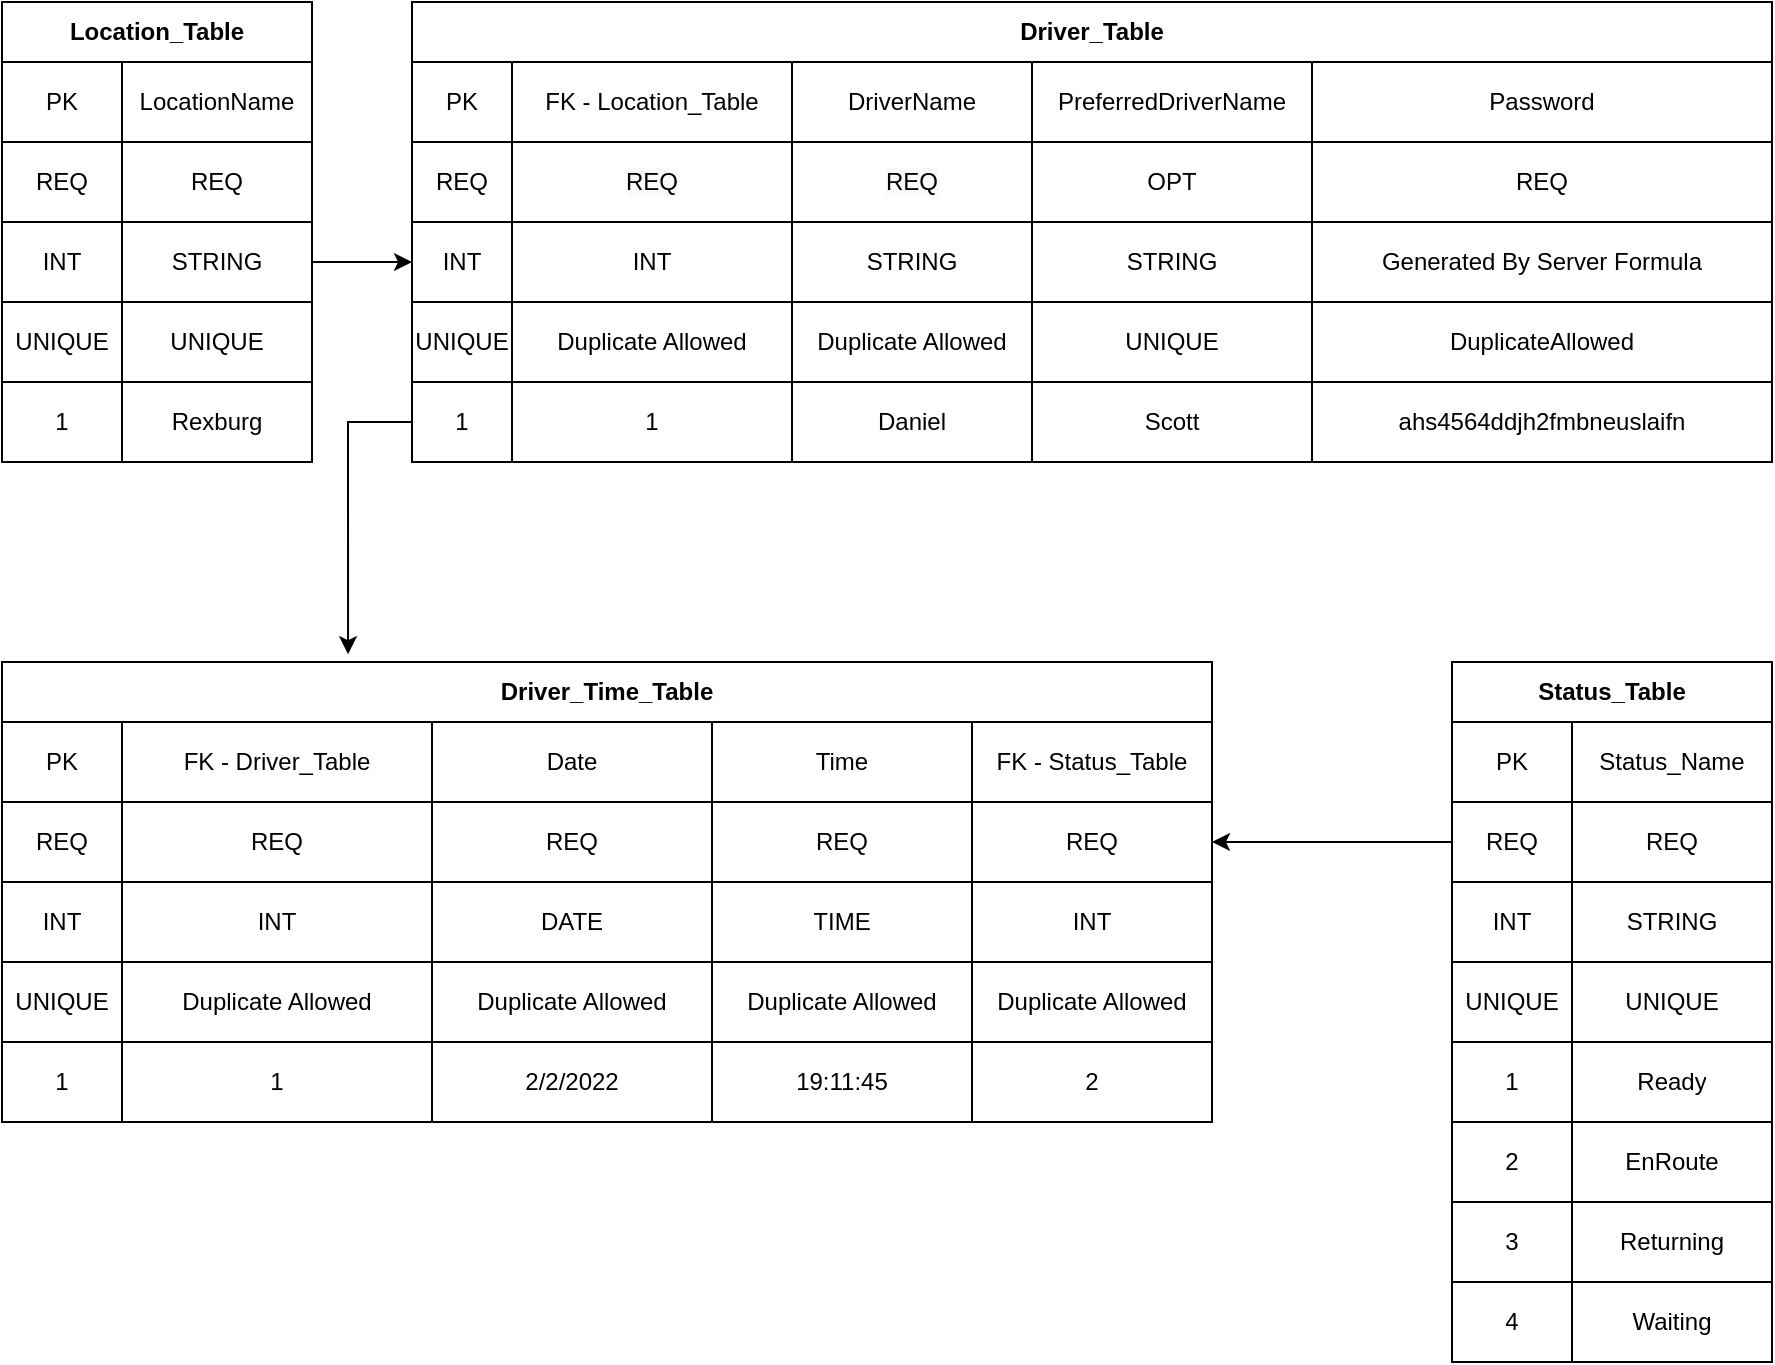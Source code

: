<mxfile version="14.1.8" type="github">
  <diagram id="HRwxKMOmei1tCmbo3GpK" name="Page-1">
    <mxGraphModel dx="1662" dy="762" grid="1" gridSize="10" guides="1" tooltips="1" connect="1" arrows="1" fold="1" page="1" pageScale="1" pageWidth="850" pageHeight="1100" math="0" shadow="0">
      <root>
        <mxCell id="0" />
        <mxCell id="1" parent="0" />
        <mxCell id="KTmF618l_aGk8gaSjo1K-1" value="Location_Table" style="shape=table;html=1;whiteSpace=wrap;startSize=30;container=1;collapsible=0;childLayout=tableLayout;fontStyle=1;align=center;" vertex="1" parent="1">
          <mxGeometry x="75" y="40" width="155" height="230" as="geometry" />
        </mxCell>
        <mxCell id="KTmF618l_aGk8gaSjo1K-2" value="" style="shape=partialRectangle;html=1;whiteSpace=wrap;collapsible=0;dropTarget=0;pointerEvents=0;fillColor=none;top=0;left=0;bottom=0;right=0;points=[[0,0.5],[1,0.5]];portConstraint=eastwest;" vertex="1" parent="KTmF618l_aGk8gaSjo1K-1">
          <mxGeometry y="30" width="155" height="40" as="geometry" />
        </mxCell>
        <mxCell id="KTmF618l_aGk8gaSjo1K-3" value="PK" style="shape=partialRectangle;html=1;whiteSpace=wrap;connectable=0;fillColor=none;top=0;left=0;bottom=0;right=0;overflow=hidden;" vertex="1" parent="KTmF618l_aGk8gaSjo1K-2">
          <mxGeometry width="60" height="40" as="geometry" />
        </mxCell>
        <mxCell id="KTmF618l_aGk8gaSjo1K-4" value="LocationName" style="shape=partialRectangle;html=1;whiteSpace=wrap;connectable=0;fillColor=none;top=0;left=0;bottom=0;right=0;overflow=hidden;" vertex="1" parent="KTmF618l_aGk8gaSjo1K-2">
          <mxGeometry x="60" width="95" height="40" as="geometry" />
        </mxCell>
        <mxCell id="KTmF618l_aGk8gaSjo1K-6" value="" style="shape=partialRectangle;html=1;whiteSpace=wrap;collapsible=0;dropTarget=0;pointerEvents=0;fillColor=none;top=0;left=0;bottom=0;right=0;points=[[0,0.5],[1,0.5]];portConstraint=eastwest;" vertex="1" parent="KTmF618l_aGk8gaSjo1K-1">
          <mxGeometry y="70" width="155" height="40" as="geometry" />
        </mxCell>
        <mxCell id="KTmF618l_aGk8gaSjo1K-7" value="REQ" style="shape=partialRectangle;html=1;whiteSpace=wrap;connectable=0;fillColor=none;top=0;left=0;bottom=0;right=0;overflow=hidden;" vertex="1" parent="KTmF618l_aGk8gaSjo1K-6">
          <mxGeometry width="60" height="40" as="geometry" />
        </mxCell>
        <mxCell id="KTmF618l_aGk8gaSjo1K-8" value="REQ" style="shape=partialRectangle;html=1;whiteSpace=wrap;connectable=0;fillColor=none;top=0;left=0;bottom=0;right=0;overflow=hidden;" vertex="1" parent="KTmF618l_aGk8gaSjo1K-6">
          <mxGeometry x="60" width="95" height="40" as="geometry" />
        </mxCell>
        <mxCell id="KTmF618l_aGk8gaSjo1K-10" value="" style="shape=partialRectangle;html=1;whiteSpace=wrap;collapsible=0;dropTarget=0;pointerEvents=0;fillColor=none;top=0;left=0;bottom=0;right=0;points=[[0,0.5],[1,0.5]];portConstraint=eastwest;" vertex="1" parent="KTmF618l_aGk8gaSjo1K-1">
          <mxGeometry y="110" width="155" height="40" as="geometry" />
        </mxCell>
        <mxCell id="KTmF618l_aGk8gaSjo1K-11" value="INT" style="shape=partialRectangle;html=1;whiteSpace=wrap;connectable=0;fillColor=none;top=0;left=0;bottom=0;right=0;overflow=hidden;" vertex="1" parent="KTmF618l_aGk8gaSjo1K-10">
          <mxGeometry width="60" height="40" as="geometry" />
        </mxCell>
        <mxCell id="KTmF618l_aGk8gaSjo1K-12" value="STRING" style="shape=partialRectangle;html=1;whiteSpace=wrap;connectable=0;fillColor=none;top=0;left=0;bottom=0;right=0;overflow=hidden;" vertex="1" parent="KTmF618l_aGk8gaSjo1K-10">
          <mxGeometry x="60" width="95" height="40" as="geometry" />
        </mxCell>
        <mxCell id="KTmF618l_aGk8gaSjo1K-30" style="shape=partialRectangle;html=1;whiteSpace=wrap;collapsible=0;dropTarget=0;pointerEvents=0;fillColor=none;top=0;left=0;bottom=0;right=0;points=[[0,0.5],[1,0.5]];portConstraint=eastwest;" vertex="1" parent="KTmF618l_aGk8gaSjo1K-1">
          <mxGeometry y="150" width="155" height="40" as="geometry" />
        </mxCell>
        <mxCell id="KTmF618l_aGk8gaSjo1K-31" value="UNIQUE" style="shape=partialRectangle;html=1;whiteSpace=wrap;connectable=0;fillColor=none;top=0;left=0;bottom=0;right=0;overflow=hidden;" vertex="1" parent="KTmF618l_aGk8gaSjo1K-30">
          <mxGeometry width="60" height="40" as="geometry" />
        </mxCell>
        <mxCell id="KTmF618l_aGk8gaSjo1K-32" value="UNIQUE" style="shape=partialRectangle;html=1;whiteSpace=wrap;connectable=0;fillColor=none;top=0;left=0;bottom=0;right=0;overflow=hidden;" vertex="1" parent="KTmF618l_aGk8gaSjo1K-30">
          <mxGeometry x="60" width="95" height="40" as="geometry" />
        </mxCell>
        <mxCell id="KTmF618l_aGk8gaSjo1K-97" style="shape=partialRectangle;html=1;whiteSpace=wrap;collapsible=0;dropTarget=0;pointerEvents=0;fillColor=none;top=0;left=0;bottom=0;right=0;points=[[0,0.5],[1,0.5]];portConstraint=eastwest;" vertex="1" parent="KTmF618l_aGk8gaSjo1K-1">
          <mxGeometry y="190" width="155" height="40" as="geometry" />
        </mxCell>
        <mxCell id="KTmF618l_aGk8gaSjo1K-98" value="1" style="shape=partialRectangle;html=1;whiteSpace=wrap;connectable=0;fillColor=none;top=0;left=0;bottom=0;right=0;overflow=hidden;" vertex="1" parent="KTmF618l_aGk8gaSjo1K-97">
          <mxGeometry width="60" height="40" as="geometry" />
        </mxCell>
        <mxCell id="KTmF618l_aGk8gaSjo1K-99" value="Rexburg" style="shape=partialRectangle;html=1;whiteSpace=wrap;connectable=0;fillColor=none;top=0;left=0;bottom=0;right=0;overflow=hidden;" vertex="1" parent="KTmF618l_aGk8gaSjo1K-97">
          <mxGeometry x="60" width="95" height="40" as="geometry" />
        </mxCell>
        <mxCell id="KTmF618l_aGk8gaSjo1K-14" value="Driver_Table" style="shape=table;html=1;whiteSpace=wrap;startSize=30;container=1;collapsible=0;childLayout=tableLayout;fontStyle=1;align=center;" vertex="1" parent="1">
          <mxGeometry x="280" y="40" width="680" height="230" as="geometry" />
        </mxCell>
        <mxCell id="KTmF618l_aGk8gaSjo1K-15" value="" style="shape=partialRectangle;html=1;whiteSpace=wrap;collapsible=0;dropTarget=0;pointerEvents=0;fillColor=none;top=0;left=0;bottom=0;right=0;points=[[0,0.5],[1,0.5]];portConstraint=eastwest;" vertex="1" parent="KTmF618l_aGk8gaSjo1K-14">
          <mxGeometry y="30" width="680" height="40" as="geometry" />
        </mxCell>
        <mxCell id="KTmF618l_aGk8gaSjo1K-16" value="PK" style="shape=partialRectangle;html=1;whiteSpace=wrap;connectable=0;fillColor=none;top=0;left=0;bottom=0;right=0;overflow=hidden;" vertex="1" parent="KTmF618l_aGk8gaSjo1K-15">
          <mxGeometry width="50" height="40" as="geometry" />
        </mxCell>
        <mxCell id="KTmF618l_aGk8gaSjo1K-17" value="FK - Location_Table" style="shape=partialRectangle;html=1;whiteSpace=wrap;connectable=0;fillColor=none;top=0;left=0;bottom=0;right=0;overflow=hidden;" vertex="1" parent="KTmF618l_aGk8gaSjo1K-15">
          <mxGeometry x="50" width="140" height="40" as="geometry" />
        </mxCell>
        <mxCell id="KTmF618l_aGk8gaSjo1K-18" value="DriverName" style="shape=partialRectangle;html=1;whiteSpace=wrap;connectable=0;fillColor=none;top=0;left=0;bottom=0;right=0;overflow=hidden;" vertex="1" parent="KTmF618l_aGk8gaSjo1K-15">
          <mxGeometry x="190" width="120" height="40" as="geometry" />
        </mxCell>
        <mxCell id="KTmF618l_aGk8gaSjo1K-27" value="PreferredDriverName" style="shape=partialRectangle;html=1;whiteSpace=wrap;connectable=0;fillColor=none;top=0;left=0;bottom=0;right=0;overflow=hidden;" vertex="1" parent="KTmF618l_aGk8gaSjo1K-15">
          <mxGeometry x="310" width="140" height="40" as="geometry" />
        </mxCell>
        <mxCell id="KTmF618l_aGk8gaSjo1K-33" value="Password" style="shape=partialRectangle;html=1;whiteSpace=wrap;connectable=0;fillColor=none;top=0;left=0;bottom=0;right=0;overflow=hidden;" vertex="1" parent="KTmF618l_aGk8gaSjo1K-15">
          <mxGeometry x="450" width="230" height="40" as="geometry" />
        </mxCell>
        <mxCell id="KTmF618l_aGk8gaSjo1K-19" value="" style="shape=partialRectangle;html=1;whiteSpace=wrap;collapsible=0;dropTarget=0;pointerEvents=0;fillColor=none;top=0;left=0;bottom=0;right=0;points=[[0,0.5],[1,0.5]];portConstraint=eastwest;" vertex="1" parent="KTmF618l_aGk8gaSjo1K-14">
          <mxGeometry y="70" width="680" height="40" as="geometry" />
        </mxCell>
        <mxCell id="KTmF618l_aGk8gaSjo1K-20" value="REQ" style="shape=partialRectangle;html=1;whiteSpace=wrap;connectable=0;fillColor=none;top=0;left=0;bottom=0;right=0;overflow=hidden;" vertex="1" parent="KTmF618l_aGk8gaSjo1K-19">
          <mxGeometry width="50" height="40" as="geometry" />
        </mxCell>
        <mxCell id="KTmF618l_aGk8gaSjo1K-21" value="&lt;span style=&quot;color: rgb(0 , 0 , 0) ; font-family: &amp;#34;helvetica&amp;#34; ; font-size: 12px ; font-style: normal ; font-weight: 400 ; letter-spacing: normal ; text-align: center ; text-indent: 0px ; text-transform: none ; word-spacing: 0px ; background-color: rgb(248 , 249 , 250) ; display: inline ; float: none&quot;&gt;REQ&lt;/span&gt;&lt;br&gt;" style="shape=partialRectangle;html=1;whiteSpace=wrap;connectable=0;fillColor=none;top=0;left=0;bottom=0;right=0;overflow=hidden;" vertex="1" parent="KTmF618l_aGk8gaSjo1K-19">
          <mxGeometry x="50" width="140" height="40" as="geometry" />
        </mxCell>
        <mxCell id="KTmF618l_aGk8gaSjo1K-22" value="&lt;span style=&quot;color: rgb(0 , 0 , 0) ; font-family: &amp;#34;helvetica&amp;#34; ; font-size: 12px ; font-style: normal ; font-weight: 400 ; letter-spacing: normal ; text-align: center ; text-indent: 0px ; text-transform: none ; word-spacing: 0px ; background-color: rgb(248 , 249 , 250) ; display: inline ; float: none&quot;&gt;REQ&lt;/span&gt;&lt;br&gt;" style="shape=partialRectangle;html=1;whiteSpace=wrap;connectable=0;fillColor=none;top=0;left=0;bottom=0;right=0;overflow=hidden;" vertex="1" parent="KTmF618l_aGk8gaSjo1K-19">
          <mxGeometry x="190" width="120" height="40" as="geometry" />
        </mxCell>
        <mxCell id="KTmF618l_aGk8gaSjo1K-28" value="OPT" style="shape=partialRectangle;html=1;whiteSpace=wrap;connectable=0;fillColor=none;top=0;left=0;bottom=0;right=0;overflow=hidden;" vertex="1" parent="KTmF618l_aGk8gaSjo1K-19">
          <mxGeometry x="310" width="140" height="40" as="geometry" />
        </mxCell>
        <mxCell id="KTmF618l_aGk8gaSjo1K-34" value="REQ" style="shape=partialRectangle;html=1;whiteSpace=wrap;connectable=0;fillColor=none;top=0;left=0;bottom=0;right=0;overflow=hidden;" vertex="1" parent="KTmF618l_aGk8gaSjo1K-19">
          <mxGeometry x="450" width="230" height="40" as="geometry" />
        </mxCell>
        <mxCell id="KTmF618l_aGk8gaSjo1K-23" value="" style="shape=partialRectangle;html=1;whiteSpace=wrap;collapsible=0;dropTarget=0;pointerEvents=0;fillColor=none;top=0;left=0;bottom=0;right=0;points=[[0,0.5],[1,0.5]];portConstraint=eastwest;" vertex="1" parent="KTmF618l_aGk8gaSjo1K-14">
          <mxGeometry y="110" width="680" height="40" as="geometry" />
        </mxCell>
        <mxCell id="KTmF618l_aGk8gaSjo1K-24" value="INT" style="shape=partialRectangle;html=1;whiteSpace=wrap;connectable=0;fillColor=none;top=0;left=0;bottom=0;right=0;overflow=hidden;" vertex="1" parent="KTmF618l_aGk8gaSjo1K-23">
          <mxGeometry width="50" height="40" as="geometry" />
        </mxCell>
        <mxCell id="KTmF618l_aGk8gaSjo1K-25" value="INT" style="shape=partialRectangle;html=1;whiteSpace=wrap;connectable=0;fillColor=none;top=0;left=0;bottom=0;right=0;overflow=hidden;" vertex="1" parent="KTmF618l_aGk8gaSjo1K-23">
          <mxGeometry x="50" width="140" height="40" as="geometry" />
        </mxCell>
        <mxCell id="KTmF618l_aGk8gaSjo1K-26" value="STRING" style="shape=partialRectangle;html=1;whiteSpace=wrap;connectable=0;fillColor=none;top=0;left=0;bottom=0;right=0;overflow=hidden;" vertex="1" parent="KTmF618l_aGk8gaSjo1K-23">
          <mxGeometry x="190" width="120" height="40" as="geometry" />
        </mxCell>
        <mxCell id="KTmF618l_aGk8gaSjo1K-29" value="STRING" style="shape=partialRectangle;html=1;whiteSpace=wrap;connectable=0;fillColor=none;top=0;left=0;bottom=0;right=0;overflow=hidden;" vertex="1" parent="KTmF618l_aGk8gaSjo1K-23">
          <mxGeometry x="310" width="140" height="40" as="geometry" />
        </mxCell>
        <mxCell id="KTmF618l_aGk8gaSjo1K-35" value="&lt;span&gt;Generated By Server Formula&lt;/span&gt;" style="shape=partialRectangle;html=1;whiteSpace=wrap;connectable=0;fillColor=none;top=0;left=0;bottom=0;right=0;overflow=hidden;" vertex="1" parent="KTmF618l_aGk8gaSjo1K-23">
          <mxGeometry x="450" width="230" height="40" as="geometry" />
        </mxCell>
        <mxCell id="KTmF618l_aGk8gaSjo1K-36" style="shape=partialRectangle;html=1;whiteSpace=wrap;collapsible=0;dropTarget=0;pointerEvents=0;fillColor=none;top=0;left=0;bottom=0;right=0;points=[[0,0.5],[1,0.5]];portConstraint=eastwest;" vertex="1" parent="KTmF618l_aGk8gaSjo1K-14">
          <mxGeometry y="150" width="680" height="40" as="geometry" />
        </mxCell>
        <mxCell id="KTmF618l_aGk8gaSjo1K-37" value="UNIQUE" style="shape=partialRectangle;html=1;whiteSpace=wrap;connectable=0;fillColor=none;top=0;left=0;bottom=0;right=0;overflow=hidden;" vertex="1" parent="KTmF618l_aGk8gaSjo1K-36">
          <mxGeometry width="50" height="40" as="geometry" />
        </mxCell>
        <mxCell id="KTmF618l_aGk8gaSjo1K-38" value="Duplicate Allowed" style="shape=partialRectangle;html=1;whiteSpace=wrap;connectable=0;fillColor=none;top=0;left=0;bottom=0;right=0;overflow=hidden;" vertex="1" parent="KTmF618l_aGk8gaSjo1K-36">
          <mxGeometry x="50" width="140" height="40" as="geometry" />
        </mxCell>
        <mxCell id="KTmF618l_aGk8gaSjo1K-39" value="Duplicate Allowed" style="shape=partialRectangle;html=1;whiteSpace=wrap;connectable=0;fillColor=none;top=0;left=0;bottom=0;right=0;overflow=hidden;" vertex="1" parent="KTmF618l_aGk8gaSjo1K-36">
          <mxGeometry x="190" width="120" height="40" as="geometry" />
        </mxCell>
        <mxCell id="KTmF618l_aGk8gaSjo1K-40" value="UNIQUE" style="shape=partialRectangle;html=1;whiteSpace=wrap;connectable=0;fillColor=none;top=0;left=0;bottom=0;right=0;overflow=hidden;" vertex="1" parent="KTmF618l_aGk8gaSjo1K-36">
          <mxGeometry x="310" width="140" height="40" as="geometry" />
        </mxCell>
        <mxCell id="KTmF618l_aGk8gaSjo1K-41" value="DuplicateAllowed" style="shape=partialRectangle;html=1;whiteSpace=wrap;connectable=0;fillColor=none;top=0;left=0;bottom=0;right=0;overflow=hidden;" vertex="1" parent="KTmF618l_aGk8gaSjo1K-36">
          <mxGeometry x="450" width="230" height="40" as="geometry" />
        </mxCell>
        <mxCell id="KTmF618l_aGk8gaSjo1K-100" style="shape=partialRectangle;html=1;whiteSpace=wrap;collapsible=0;dropTarget=0;pointerEvents=0;fillColor=none;top=0;left=0;bottom=0;right=0;points=[[0,0.5],[1,0.5]];portConstraint=eastwest;" vertex="1" parent="KTmF618l_aGk8gaSjo1K-14">
          <mxGeometry y="190" width="680" height="40" as="geometry" />
        </mxCell>
        <mxCell id="KTmF618l_aGk8gaSjo1K-101" value="1" style="shape=partialRectangle;html=1;whiteSpace=wrap;connectable=0;fillColor=none;top=0;left=0;bottom=0;right=0;overflow=hidden;" vertex="1" parent="KTmF618l_aGk8gaSjo1K-100">
          <mxGeometry width="50" height="40" as="geometry" />
        </mxCell>
        <mxCell id="KTmF618l_aGk8gaSjo1K-102" value="1" style="shape=partialRectangle;html=1;whiteSpace=wrap;connectable=0;fillColor=none;top=0;left=0;bottom=0;right=0;overflow=hidden;" vertex="1" parent="KTmF618l_aGk8gaSjo1K-100">
          <mxGeometry x="50" width="140" height="40" as="geometry" />
        </mxCell>
        <mxCell id="KTmF618l_aGk8gaSjo1K-103" value="Daniel" style="shape=partialRectangle;html=1;whiteSpace=wrap;connectable=0;fillColor=none;top=0;left=0;bottom=0;right=0;overflow=hidden;" vertex="1" parent="KTmF618l_aGk8gaSjo1K-100">
          <mxGeometry x="190" width="120" height="40" as="geometry" />
        </mxCell>
        <mxCell id="KTmF618l_aGk8gaSjo1K-104" value="Scott" style="shape=partialRectangle;html=1;whiteSpace=wrap;connectable=0;fillColor=none;top=0;left=0;bottom=0;right=0;overflow=hidden;" vertex="1" parent="KTmF618l_aGk8gaSjo1K-100">
          <mxGeometry x="310" width="140" height="40" as="geometry" />
        </mxCell>
        <mxCell id="KTmF618l_aGk8gaSjo1K-105" value="ahs4564ddjh2fmbneuslaifn" style="shape=partialRectangle;html=1;whiteSpace=wrap;connectable=0;fillColor=none;top=0;left=0;bottom=0;right=0;overflow=hidden;" vertex="1" parent="KTmF618l_aGk8gaSjo1K-100">
          <mxGeometry x="450" width="230" height="40" as="geometry" />
        </mxCell>
        <mxCell id="KTmF618l_aGk8gaSjo1K-42" value="Driver_Time_Table" style="shape=table;html=1;whiteSpace=wrap;startSize=30;container=1;collapsible=0;childLayout=tableLayout;fontStyle=1;align=center;" vertex="1" parent="1">
          <mxGeometry x="75" y="370" width="605" height="230" as="geometry" />
        </mxCell>
        <mxCell id="KTmF618l_aGk8gaSjo1K-43" value="" style="shape=partialRectangle;html=1;whiteSpace=wrap;collapsible=0;dropTarget=0;pointerEvents=0;fillColor=none;top=0;left=0;bottom=0;right=0;points=[[0,0.5],[1,0.5]];portConstraint=eastwest;" vertex="1" parent="KTmF618l_aGk8gaSjo1K-42">
          <mxGeometry y="30" width="605" height="40" as="geometry" />
        </mxCell>
        <mxCell id="KTmF618l_aGk8gaSjo1K-44" value="PK" style="shape=partialRectangle;html=1;whiteSpace=wrap;connectable=0;fillColor=none;top=0;left=0;bottom=0;right=0;overflow=hidden;" vertex="1" parent="KTmF618l_aGk8gaSjo1K-43">
          <mxGeometry width="60" height="40" as="geometry" />
        </mxCell>
        <mxCell id="KTmF618l_aGk8gaSjo1K-58" value="FK - Driver_Table" style="shape=partialRectangle;html=1;whiteSpace=wrap;connectable=0;fillColor=none;top=0;left=0;bottom=0;right=0;overflow=hidden;" vertex="1" parent="KTmF618l_aGk8gaSjo1K-43">
          <mxGeometry x="60" width="155" height="40" as="geometry" />
        </mxCell>
        <mxCell id="KTmF618l_aGk8gaSjo1K-45" value="Date" style="shape=partialRectangle;html=1;whiteSpace=wrap;connectable=0;fillColor=none;top=0;left=0;bottom=0;right=0;overflow=hidden;" vertex="1" parent="KTmF618l_aGk8gaSjo1K-43">
          <mxGeometry x="215" width="140" height="40" as="geometry" />
        </mxCell>
        <mxCell id="KTmF618l_aGk8gaSjo1K-46" value="Time" style="shape=partialRectangle;html=1;whiteSpace=wrap;connectable=0;fillColor=none;top=0;left=0;bottom=0;right=0;overflow=hidden;" vertex="1" parent="KTmF618l_aGk8gaSjo1K-43">
          <mxGeometry x="355" width="130" height="40" as="geometry" />
        </mxCell>
        <mxCell id="KTmF618l_aGk8gaSjo1K-55" value="FK - Status_Table" style="shape=partialRectangle;html=1;whiteSpace=wrap;connectable=0;fillColor=none;top=0;left=0;bottom=0;right=0;overflow=hidden;" vertex="1" parent="KTmF618l_aGk8gaSjo1K-43">
          <mxGeometry x="485" width="120" height="40" as="geometry" />
        </mxCell>
        <mxCell id="KTmF618l_aGk8gaSjo1K-47" value="" style="shape=partialRectangle;html=1;whiteSpace=wrap;collapsible=0;dropTarget=0;pointerEvents=0;fillColor=none;top=0;left=0;bottom=0;right=0;points=[[0,0.5],[1,0.5]];portConstraint=eastwest;" vertex="1" parent="KTmF618l_aGk8gaSjo1K-42">
          <mxGeometry y="70" width="605" height="40" as="geometry" />
        </mxCell>
        <mxCell id="KTmF618l_aGk8gaSjo1K-48" value="REQ" style="shape=partialRectangle;html=1;whiteSpace=wrap;connectable=0;fillColor=none;top=0;left=0;bottom=0;right=0;overflow=hidden;" vertex="1" parent="KTmF618l_aGk8gaSjo1K-47">
          <mxGeometry width="60" height="40" as="geometry" />
        </mxCell>
        <mxCell id="KTmF618l_aGk8gaSjo1K-59" value="REQ" style="shape=partialRectangle;html=1;whiteSpace=wrap;connectable=0;fillColor=none;top=0;left=0;bottom=0;right=0;overflow=hidden;" vertex="1" parent="KTmF618l_aGk8gaSjo1K-47">
          <mxGeometry x="60" width="155" height="40" as="geometry" />
        </mxCell>
        <mxCell id="KTmF618l_aGk8gaSjo1K-49" value="REQ" style="shape=partialRectangle;html=1;whiteSpace=wrap;connectable=0;fillColor=none;top=0;left=0;bottom=0;right=0;overflow=hidden;" vertex="1" parent="KTmF618l_aGk8gaSjo1K-47">
          <mxGeometry x="215" width="140" height="40" as="geometry" />
        </mxCell>
        <mxCell id="KTmF618l_aGk8gaSjo1K-50" value="REQ" style="shape=partialRectangle;html=1;whiteSpace=wrap;connectable=0;fillColor=none;top=0;left=0;bottom=0;right=0;overflow=hidden;" vertex="1" parent="KTmF618l_aGk8gaSjo1K-47">
          <mxGeometry x="355" width="130" height="40" as="geometry" />
        </mxCell>
        <mxCell id="KTmF618l_aGk8gaSjo1K-56" value="REQ" style="shape=partialRectangle;html=1;whiteSpace=wrap;connectable=0;fillColor=none;top=0;left=0;bottom=0;right=0;overflow=hidden;" vertex="1" parent="KTmF618l_aGk8gaSjo1K-47">
          <mxGeometry x="485" width="120" height="40" as="geometry" />
        </mxCell>
        <mxCell id="KTmF618l_aGk8gaSjo1K-51" value="" style="shape=partialRectangle;html=1;whiteSpace=wrap;collapsible=0;dropTarget=0;pointerEvents=0;fillColor=none;top=0;left=0;bottom=0;right=0;points=[[0,0.5],[1,0.5]];portConstraint=eastwest;" vertex="1" parent="KTmF618l_aGk8gaSjo1K-42">
          <mxGeometry y="110" width="605" height="40" as="geometry" />
        </mxCell>
        <mxCell id="KTmF618l_aGk8gaSjo1K-52" value="INT" style="shape=partialRectangle;html=1;whiteSpace=wrap;connectable=0;fillColor=none;top=0;left=0;bottom=0;right=0;overflow=hidden;" vertex="1" parent="KTmF618l_aGk8gaSjo1K-51">
          <mxGeometry width="60" height="40" as="geometry" />
        </mxCell>
        <mxCell id="KTmF618l_aGk8gaSjo1K-60" value="INT" style="shape=partialRectangle;html=1;whiteSpace=wrap;connectable=0;fillColor=none;top=0;left=0;bottom=0;right=0;overflow=hidden;" vertex="1" parent="KTmF618l_aGk8gaSjo1K-51">
          <mxGeometry x="60" width="155" height="40" as="geometry" />
        </mxCell>
        <mxCell id="KTmF618l_aGk8gaSjo1K-53" value="DATE" style="shape=partialRectangle;html=1;whiteSpace=wrap;connectable=0;fillColor=none;top=0;left=0;bottom=0;right=0;overflow=hidden;" vertex="1" parent="KTmF618l_aGk8gaSjo1K-51">
          <mxGeometry x="215" width="140" height="40" as="geometry" />
        </mxCell>
        <mxCell id="KTmF618l_aGk8gaSjo1K-54" value="TIME" style="shape=partialRectangle;html=1;whiteSpace=wrap;connectable=0;fillColor=none;top=0;left=0;bottom=0;right=0;overflow=hidden;" vertex="1" parent="KTmF618l_aGk8gaSjo1K-51">
          <mxGeometry x="355" width="130" height="40" as="geometry" />
        </mxCell>
        <mxCell id="KTmF618l_aGk8gaSjo1K-57" value="INT" style="shape=partialRectangle;html=1;whiteSpace=wrap;connectable=0;fillColor=none;top=0;left=0;bottom=0;right=0;overflow=hidden;" vertex="1" parent="KTmF618l_aGk8gaSjo1K-51">
          <mxGeometry x="485" width="120" height="40" as="geometry" />
        </mxCell>
        <mxCell id="KTmF618l_aGk8gaSjo1K-74" style="shape=partialRectangle;html=1;whiteSpace=wrap;collapsible=0;dropTarget=0;pointerEvents=0;fillColor=none;top=0;left=0;bottom=0;right=0;points=[[0,0.5],[1,0.5]];portConstraint=eastwest;" vertex="1" parent="KTmF618l_aGk8gaSjo1K-42">
          <mxGeometry y="150" width="605" height="40" as="geometry" />
        </mxCell>
        <mxCell id="KTmF618l_aGk8gaSjo1K-75" value="UNIQUE" style="shape=partialRectangle;html=1;whiteSpace=wrap;connectable=0;fillColor=none;top=0;left=0;bottom=0;right=0;overflow=hidden;" vertex="1" parent="KTmF618l_aGk8gaSjo1K-74">
          <mxGeometry width="60" height="40" as="geometry" />
        </mxCell>
        <mxCell id="KTmF618l_aGk8gaSjo1K-76" value="Duplicate Allowed" style="shape=partialRectangle;html=1;whiteSpace=wrap;connectable=0;fillColor=none;top=0;left=0;bottom=0;right=0;overflow=hidden;" vertex="1" parent="KTmF618l_aGk8gaSjo1K-74">
          <mxGeometry x="60" width="155" height="40" as="geometry" />
        </mxCell>
        <mxCell id="KTmF618l_aGk8gaSjo1K-77" value="Duplicate Allowed" style="shape=partialRectangle;html=1;whiteSpace=wrap;connectable=0;fillColor=none;top=0;left=0;bottom=0;right=0;overflow=hidden;" vertex="1" parent="KTmF618l_aGk8gaSjo1K-74">
          <mxGeometry x="215" width="140" height="40" as="geometry" />
        </mxCell>
        <mxCell id="KTmF618l_aGk8gaSjo1K-78" value="Duplicate Allowed" style="shape=partialRectangle;html=1;whiteSpace=wrap;connectable=0;fillColor=none;top=0;left=0;bottom=0;right=0;overflow=hidden;" vertex="1" parent="KTmF618l_aGk8gaSjo1K-74">
          <mxGeometry x="355" width="130" height="40" as="geometry" />
        </mxCell>
        <mxCell id="KTmF618l_aGk8gaSjo1K-79" value="Duplicate Allowed" style="shape=partialRectangle;html=1;whiteSpace=wrap;connectable=0;fillColor=none;top=0;left=0;bottom=0;right=0;overflow=hidden;" vertex="1" parent="KTmF618l_aGk8gaSjo1K-74">
          <mxGeometry x="485" width="120" height="40" as="geometry" />
        </mxCell>
        <mxCell id="KTmF618l_aGk8gaSjo1K-106" style="shape=partialRectangle;html=1;whiteSpace=wrap;collapsible=0;dropTarget=0;pointerEvents=0;fillColor=none;top=0;left=0;bottom=0;right=0;points=[[0,0.5],[1,0.5]];portConstraint=eastwest;" vertex="1" parent="KTmF618l_aGk8gaSjo1K-42">
          <mxGeometry y="190" width="605" height="40" as="geometry" />
        </mxCell>
        <mxCell id="KTmF618l_aGk8gaSjo1K-107" value="1" style="shape=partialRectangle;html=1;whiteSpace=wrap;connectable=0;fillColor=none;top=0;left=0;bottom=0;right=0;overflow=hidden;" vertex="1" parent="KTmF618l_aGk8gaSjo1K-106">
          <mxGeometry width="60" height="40" as="geometry" />
        </mxCell>
        <mxCell id="KTmF618l_aGk8gaSjo1K-108" value="1" style="shape=partialRectangle;html=1;whiteSpace=wrap;connectable=0;fillColor=none;top=0;left=0;bottom=0;right=0;overflow=hidden;" vertex="1" parent="KTmF618l_aGk8gaSjo1K-106">
          <mxGeometry x="60" width="155" height="40" as="geometry" />
        </mxCell>
        <mxCell id="KTmF618l_aGk8gaSjo1K-109" value="2/2/2022" style="shape=partialRectangle;html=1;whiteSpace=wrap;connectable=0;fillColor=none;top=0;left=0;bottom=0;right=0;overflow=hidden;" vertex="1" parent="KTmF618l_aGk8gaSjo1K-106">
          <mxGeometry x="215" width="140" height="40" as="geometry" />
        </mxCell>
        <mxCell id="KTmF618l_aGk8gaSjo1K-110" value="19:11:45" style="shape=partialRectangle;html=1;whiteSpace=wrap;connectable=0;fillColor=none;top=0;left=0;bottom=0;right=0;overflow=hidden;" vertex="1" parent="KTmF618l_aGk8gaSjo1K-106">
          <mxGeometry x="355" width="130" height="40" as="geometry" />
        </mxCell>
        <mxCell id="KTmF618l_aGk8gaSjo1K-111" value="2" style="shape=partialRectangle;html=1;whiteSpace=wrap;connectable=0;fillColor=none;top=0;left=0;bottom=0;right=0;overflow=hidden;" vertex="1" parent="KTmF618l_aGk8gaSjo1K-106">
          <mxGeometry x="485" width="120" height="40" as="geometry" />
        </mxCell>
        <mxCell id="KTmF618l_aGk8gaSjo1K-61" value="Status_Table" style="shape=table;html=1;whiteSpace=wrap;startSize=30;container=1;collapsible=0;childLayout=tableLayout;fontStyle=1;align=center;" vertex="1" parent="1">
          <mxGeometry x="800" y="370" width="160" height="350" as="geometry" />
        </mxCell>
        <mxCell id="KTmF618l_aGk8gaSjo1K-62" value="" style="shape=partialRectangle;html=1;whiteSpace=wrap;collapsible=0;dropTarget=0;pointerEvents=0;fillColor=none;top=0;left=0;bottom=0;right=0;points=[[0,0.5],[1,0.5]];portConstraint=eastwest;" vertex="1" parent="KTmF618l_aGk8gaSjo1K-61">
          <mxGeometry y="30" width="160" height="40" as="geometry" />
        </mxCell>
        <mxCell id="KTmF618l_aGk8gaSjo1K-63" value="PK" style="shape=partialRectangle;html=1;whiteSpace=wrap;connectable=0;fillColor=none;top=0;left=0;bottom=0;right=0;overflow=hidden;" vertex="1" parent="KTmF618l_aGk8gaSjo1K-62">
          <mxGeometry width="60" height="40" as="geometry" />
        </mxCell>
        <mxCell id="KTmF618l_aGk8gaSjo1K-64" value="Status_Name" style="shape=partialRectangle;html=1;whiteSpace=wrap;connectable=0;fillColor=none;top=0;left=0;bottom=0;right=0;overflow=hidden;" vertex="1" parent="KTmF618l_aGk8gaSjo1K-62">
          <mxGeometry x="60" width="100" height="40" as="geometry" />
        </mxCell>
        <mxCell id="KTmF618l_aGk8gaSjo1K-66" value="" style="shape=partialRectangle;html=1;whiteSpace=wrap;collapsible=0;dropTarget=0;pointerEvents=0;fillColor=none;top=0;left=0;bottom=0;right=0;points=[[0,0.5],[1,0.5]];portConstraint=eastwest;" vertex="1" parent="KTmF618l_aGk8gaSjo1K-61">
          <mxGeometry y="70" width="160" height="40" as="geometry" />
        </mxCell>
        <mxCell id="KTmF618l_aGk8gaSjo1K-67" value="REQ" style="shape=partialRectangle;html=1;whiteSpace=wrap;connectable=0;fillColor=none;top=0;left=0;bottom=0;right=0;overflow=hidden;" vertex="1" parent="KTmF618l_aGk8gaSjo1K-66">
          <mxGeometry width="60" height="40" as="geometry" />
        </mxCell>
        <mxCell id="KTmF618l_aGk8gaSjo1K-68" value="REQ" style="shape=partialRectangle;html=1;whiteSpace=wrap;connectable=0;fillColor=none;top=0;left=0;bottom=0;right=0;overflow=hidden;" vertex="1" parent="KTmF618l_aGk8gaSjo1K-66">
          <mxGeometry x="60" width="100" height="40" as="geometry" />
        </mxCell>
        <mxCell id="KTmF618l_aGk8gaSjo1K-70" value="" style="shape=partialRectangle;html=1;whiteSpace=wrap;collapsible=0;dropTarget=0;pointerEvents=0;fillColor=none;top=0;left=0;bottom=0;right=0;points=[[0,0.5],[1,0.5]];portConstraint=eastwest;" vertex="1" parent="KTmF618l_aGk8gaSjo1K-61">
          <mxGeometry y="110" width="160" height="40" as="geometry" />
        </mxCell>
        <mxCell id="KTmF618l_aGk8gaSjo1K-71" value="INT" style="shape=partialRectangle;html=1;whiteSpace=wrap;connectable=0;fillColor=none;top=0;left=0;bottom=0;right=0;overflow=hidden;" vertex="1" parent="KTmF618l_aGk8gaSjo1K-70">
          <mxGeometry width="60" height="40" as="geometry" />
        </mxCell>
        <mxCell id="KTmF618l_aGk8gaSjo1K-72" value="STRING" style="shape=partialRectangle;html=1;whiteSpace=wrap;connectable=0;fillColor=none;top=0;left=0;bottom=0;right=0;overflow=hidden;" vertex="1" parent="KTmF618l_aGk8gaSjo1K-70">
          <mxGeometry x="60" width="100" height="40" as="geometry" />
        </mxCell>
        <mxCell id="KTmF618l_aGk8gaSjo1K-80" style="shape=partialRectangle;html=1;whiteSpace=wrap;collapsible=0;dropTarget=0;pointerEvents=0;fillColor=none;top=0;left=0;bottom=0;right=0;points=[[0,0.5],[1,0.5]];portConstraint=eastwest;" vertex="1" parent="KTmF618l_aGk8gaSjo1K-61">
          <mxGeometry y="150" width="160" height="40" as="geometry" />
        </mxCell>
        <mxCell id="KTmF618l_aGk8gaSjo1K-81" value="UNIQUE" style="shape=partialRectangle;html=1;whiteSpace=wrap;connectable=0;fillColor=none;top=0;left=0;bottom=0;right=0;overflow=hidden;" vertex="1" parent="KTmF618l_aGk8gaSjo1K-80">
          <mxGeometry width="60" height="40" as="geometry" />
        </mxCell>
        <mxCell id="KTmF618l_aGk8gaSjo1K-82" value="UNIQUE" style="shape=partialRectangle;html=1;whiteSpace=wrap;connectable=0;fillColor=none;top=0;left=0;bottom=0;right=0;overflow=hidden;" vertex="1" parent="KTmF618l_aGk8gaSjo1K-80">
          <mxGeometry x="60" width="100" height="40" as="geometry" />
        </mxCell>
        <mxCell id="KTmF618l_aGk8gaSjo1K-83" style="shape=partialRectangle;html=1;whiteSpace=wrap;collapsible=0;dropTarget=0;pointerEvents=0;fillColor=none;top=0;left=0;bottom=0;right=0;points=[[0,0.5],[1,0.5]];portConstraint=eastwest;" vertex="1" parent="KTmF618l_aGk8gaSjo1K-61">
          <mxGeometry y="190" width="160" height="40" as="geometry" />
        </mxCell>
        <mxCell id="KTmF618l_aGk8gaSjo1K-84" value="1" style="shape=partialRectangle;html=1;whiteSpace=wrap;connectable=0;fillColor=none;top=0;left=0;bottom=0;right=0;overflow=hidden;" vertex="1" parent="KTmF618l_aGk8gaSjo1K-83">
          <mxGeometry width="60" height="40" as="geometry" />
        </mxCell>
        <mxCell id="KTmF618l_aGk8gaSjo1K-85" value="Ready" style="shape=partialRectangle;html=1;whiteSpace=wrap;connectable=0;fillColor=none;top=0;left=0;bottom=0;right=0;overflow=hidden;" vertex="1" parent="KTmF618l_aGk8gaSjo1K-83">
          <mxGeometry x="60" width="100" height="40" as="geometry" />
        </mxCell>
        <mxCell id="KTmF618l_aGk8gaSjo1K-86" style="shape=partialRectangle;html=1;whiteSpace=wrap;collapsible=0;dropTarget=0;pointerEvents=0;fillColor=none;top=0;left=0;bottom=0;right=0;points=[[0,0.5],[1,0.5]];portConstraint=eastwest;" vertex="1" parent="KTmF618l_aGk8gaSjo1K-61">
          <mxGeometry y="230" width="160" height="40" as="geometry" />
        </mxCell>
        <mxCell id="KTmF618l_aGk8gaSjo1K-87" value="2" style="shape=partialRectangle;html=1;whiteSpace=wrap;connectable=0;fillColor=none;top=0;left=0;bottom=0;right=0;overflow=hidden;" vertex="1" parent="KTmF618l_aGk8gaSjo1K-86">
          <mxGeometry width="60" height="40" as="geometry" />
        </mxCell>
        <mxCell id="KTmF618l_aGk8gaSjo1K-88" value="EnRoute" style="shape=partialRectangle;html=1;whiteSpace=wrap;connectable=0;fillColor=none;top=0;left=0;bottom=0;right=0;overflow=hidden;" vertex="1" parent="KTmF618l_aGk8gaSjo1K-86">
          <mxGeometry x="60" width="100" height="40" as="geometry" />
        </mxCell>
        <mxCell id="KTmF618l_aGk8gaSjo1K-92" style="shape=partialRectangle;html=1;whiteSpace=wrap;collapsible=0;dropTarget=0;pointerEvents=0;fillColor=none;top=0;left=0;bottom=0;right=0;points=[[0,0.5],[1,0.5]];portConstraint=eastwest;" vertex="1" parent="KTmF618l_aGk8gaSjo1K-61">
          <mxGeometry y="270" width="160" height="40" as="geometry" />
        </mxCell>
        <mxCell id="KTmF618l_aGk8gaSjo1K-93" value="3" style="shape=partialRectangle;html=1;whiteSpace=wrap;connectable=0;fillColor=none;top=0;left=0;bottom=0;right=0;overflow=hidden;" vertex="1" parent="KTmF618l_aGk8gaSjo1K-92">
          <mxGeometry width="60" height="40" as="geometry" />
        </mxCell>
        <mxCell id="KTmF618l_aGk8gaSjo1K-94" value="Returning" style="shape=partialRectangle;html=1;whiteSpace=wrap;connectable=0;fillColor=none;top=0;left=0;bottom=0;right=0;overflow=hidden;" vertex="1" parent="KTmF618l_aGk8gaSjo1K-92">
          <mxGeometry x="60" width="100" height="40" as="geometry" />
        </mxCell>
        <mxCell id="KTmF618l_aGk8gaSjo1K-89" style="shape=partialRectangle;html=1;whiteSpace=wrap;collapsible=0;dropTarget=0;pointerEvents=0;fillColor=none;top=0;left=0;bottom=0;right=0;points=[[0,0.5],[1,0.5]];portConstraint=eastwest;" vertex="1" parent="KTmF618l_aGk8gaSjo1K-61">
          <mxGeometry y="310" width="160" height="40" as="geometry" />
        </mxCell>
        <mxCell id="KTmF618l_aGk8gaSjo1K-90" value="4" style="shape=partialRectangle;html=1;whiteSpace=wrap;connectable=0;fillColor=none;top=0;left=0;bottom=0;right=0;overflow=hidden;" vertex="1" parent="KTmF618l_aGk8gaSjo1K-89">
          <mxGeometry width="60" height="40" as="geometry" />
        </mxCell>
        <mxCell id="KTmF618l_aGk8gaSjo1K-91" value="Waiting" style="shape=partialRectangle;html=1;whiteSpace=wrap;connectable=0;fillColor=none;top=0;left=0;bottom=0;right=0;overflow=hidden;" vertex="1" parent="KTmF618l_aGk8gaSjo1K-89">
          <mxGeometry x="60" width="100" height="40" as="geometry" />
        </mxCell>
        <mxCell id="KTmF618l_aGk8gaSjo1K-112" style="edgeStyle=orthogonalEdgeStyle;rounded=0;orthogonalLoop=1;jettySize=auto;html=1;exitX=1;exitY=0.5;exitDx=0;exitDy=0;" edge="1" parent="1" source="KTmF618l_aGk8gaSjo1K-10" target="KTmF618l_aGk8gaSjo1K-23">
          <mxGeometry relative="1" as="geometry" />
        </mxCell>
        <mxCell id="KTmF618l_aGk8gaSjo1K-113" style="edgeStyle=orthogonalEdgeStyle;rounded=0;orthogonalLoop=1;jettySize=auto;html=1;exitX=0;exitY=0.5;exitDx=0;exitDy=0;entryX=1;entryY=0.5;entryDx=0;entryDy=0;" edge="1" parent="1" source="KTmF618l_aGk8gaSjo1K-66" target="KTmF618l_aGk8gaSjo1K-47">
          <mxGeometry relative="1" as="geometry" />
        </mxCell>
        <mxCell id="KTmF618l_aGk8gaSjo1K-115" style="edgeStyle=orthogonalEdgeStyle;rounded=0;orthogonalLoop=1;jettySize=auto;html=1;exitX=0;exitY=0.5;exitDx=0;exitDy=0;entryX=0.286;entryY=-0.017;entryDx=0;entryDy=0;entryPerimeter=0;" edge="1" parent="1" source="KTmF618l_aGk8gaSjo1K-100" target="KTmF618l_aGk8gaSjo1K-42">
          <mxGeometry relative="1" as="geometry" />
        </mxCell>
      </root>
    </mxGraphModel>
  </diagram>
</mxfile>
